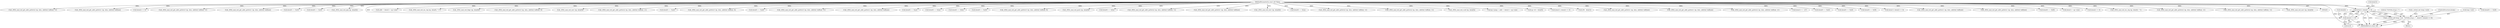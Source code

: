 digraph "0_radare2_bbb4af56003c1afdad67af0c4339267ca38b1017@array" {
"1001320" [label="(Call,data[1] | data[2] << 8)"];
"1000267" [label="(MethodParameterIn,const ut8 *data)"];
"1001324" [label="(Call,data[2] << 8)"];
"1001314" [label="(Call,r_strbuf_setf (&op->esil, \"0x%04x,[2],pc,=\", data[1] | data[2] << 8))"];
"1000711" [label="(Call,data[0] == 0x49)"];
"1000918" [label="(Call,_6502_anal_esil_get_addr_pattern2 (op, data, addrbuf, buffsize, 'x'))"];
"1000705" [label="(Call,_6502_anal_esil_get_addr_pattern1 (op, data, addrbuf, buffsize))"];
"1001288" [label="(Call,data[2] << 8)"];
"1001590" [label="(Call,_6502_anal_esil_get_addr_pattern3 (op, data, addrbuf, buffsize, 'x'))"];
"1001547" [label="(Call,_6502_anal_esil_get_addr_pattern1 (op, data, addrbuf, buffsize))"];
"1001108" [label="(Call,data[0] == 0xc0)"];
"1001018" [label="(Call,data[0] == 0xc9)"];
"1001315" [label="(Call,&op->esil)"];
"1001729" [label="(MethodReturn,static int)"];
"1000267" [label="(MethodParameterIn,const ut8 *data)"];
"1001655" [label="(Call,_6502_anal_esil_pop (op, data[0]))"];
"1001177" [label="(Call,addr + data[1] + op->size)"];
"1000973" [label="(Call,_6502_anal_esil_inc_reg (op, data[0], \"+\"))"];
"1000479" [label="(Call,_6502_anal_esil_flags (op, data[0]))"];
"1000492" [label="(Call,_6502_anal_esil_get_addr_pattern3 (op, data, addrbuf, buffsize, 0))"];
"1001697" [label="(Call,_6502_anal_esil_mov (op, data[0]))"];
"1001463" [label="(Call,_6502_anal_esil_get_addr_pattern2 (op, data, addrbuf, buffsize, 'y'))"];
"1001511" [label="(Call,data[0] == 0xa0)"];
"1001328" [label="(Literal,8)"];
"1001101" [label="(Call,_6502_anal_esil_get_addr_pattern3 (op, data, addrbuf, buffsize, 0))"];
"1001429" [label="(Call,data[0] == 0xa9)"];
"1000322" [label="(Block,)"];
"1001319" [label="(Literal,\"0x%04x,[2],pc,=\")"];
"1001504" [label="(Call,_6502_anal_esil_get_addr_pattern3 (op, data, addrbuf, buffsize, 'x'))"];
"1000570" [label="(Call,_6502_anal_esil_get_addr_pattern1 (op, data, addrbuf, buffsize))"];
"1001470" [label="(Call,data[0] == 0xa2)"];
"1000789" [label="(Call,data[0] == 0x4a)"];
"1000876" [label="(Call,data[0] == 0x6a)"];
"1000668" [label="(Call,data[0] == 0x29)"];
"1001056" [label="(Call,_6502_anal_esil_get_addr_pattern3 (op, data, addrbuf, buffsize, 0))"];
"1001626" [label="(Call,_6502_anal_esil_push (op, data[0]))"];
"1000746" [label="(Call,data[0] == 0x0a)"];
"1000944" [label="(Call,_6502_anal_esil_get_addr_pattern2 (op, data, addrbuf, buffsize, 'x'))"];
"1001423" [label="(Call,_6502_anal_esil_get_addr_pattern1 (op, data, addrbuf, buffsize))"];
"1001675" [label="(Call,_6502_anal_esil_mov (op, data[0]))"];
"1001324" [label="(Call,data[2] << 8)"];
"1000833" [label="(Call,data[0] == 0x2a)"];
"1000847" [label="(Call,_6502_anal_esil_get_addr_pattern2 (op, data, addrbuf, buffsize, 'x'))"];
"1000890" [label="(Call,_6502_anal_esil_get_addr_pattern2 (op, data, addrbuf, buffsize, 'x'))"];
"1001219" [label="(Call,_6502_anal_esil_ccall (op, data[0]))"];
"1001173" [label="(Call,op->jump = addr + data[1] + op->size)"];
"1001320" [label="(Call,data[1] | data[2] << 8)"];
"1000306" [label="(Call,op->id = data[0])"];
"1001240" [label="(Call,data[1] | data[2] << 8)"];
"1000313" [label="(Call,r_strbuf_init (&op->esil))"];
"1001195" [label="(Call,256 - data[1])"];
"1000521" [label="(Call,_6502_anal_esil_get_addr_pattern1 (op, data, addrbuf, buffsize))"];
"1001321" [label="(Call,data[1])"];
"1000662" [label="(Call,_6502_anal_esil_get_addr_pattern1 (op, data, addrbuf, buffsize))"];
"1001568" [label="(Call,_6502_anal_esil_get_addr_pattern2 (op, data, addrbuf, buffsize, 'y'))"];
"1001167" [label="(Call,data[1] <= 127)"];
"1001063" [label="(Call,data[0] == 0xe0)"];
"1001329" [label="(ControlStructure,break;)"];
"1000576" [label="(Call,data[0] == 0xe9)"];
"1000625" [label="(Call,data[0] == 0x09)"];
"1001284" [label="(Call,data[1] | data[2] << 8)"];
"1001325" [label="(Call,data[2])"];
"1001012" [label="(Call,_6502_anal_esil_get_addr_pattern1 (op, data, addrbuf, buffsize))"];
"1000619" [label="(Call,_6502_anal_esil_get_addr_pattern1 (op, data, addrbuf, buffsize))"];
"1000527" [label="(Call,data[0] == 0x69)"];
"1001314" [label="(Call,r_strbuf_setf (&op->esil, \"0x%04x,[2],pc,=\", data[1] | data[2] << 8))"];
"1001179" [label="(Call,data[1] + op->size)"];
"1001244" [label="(Call,data[2] << 8)"];
"1000992" [label="(Call,_6502_anal_esil_inc_reg (op, data[0], \"-\"))"];
"1000760" [label="(Call,_6502_anal_esil_get_addr_pattern2 (op, data, addrbuf, buffsize, 'x'))"];
"1000803" [label="(Call,_6502_anal_esil_get_addr_pattern2 (op, data, addrbuf, buffsize, 'x'))"];
"1001719" [label="(Call,_6502_anal_esil_mov (op, data[0]))"];
"1001320" -> "1001314"  [label="AST: "];
"1001320" -> "1001324"  [label="CFG: "];
"1001321" -> "1001320"  [label="AST: "];
"1001324" -> "1001320"  [label="AST: "];
"1001314" -> "1001320"  [label="CFG: "];
"1001320" -> "1001729"  [label="DDG: "];
"1001320" -> "1001729"  [label="DDG: "];
"1001320" -> "1001314"  [label="DDG: "];
"1001320" -> "1001314"  [label="DDG: "];
"1000267" -> "1001320"  [label="DDG: "];
"1001324" -> "1001320"  [label="DDG: "];
"1001324" -> "1001320"  [label="DDG: "];
"1000267" -> "1000263"  [label="AST: "];
"1000267" -> "1001729"  [label="DDG: "];
"1000267" -> "1000306"  [label="DDG: "];
"1000267" -> "1000479"  [label="DDG: "];
"1000267" -> "1000492"  [label="DDG: "];
"1000267" -> "1000521"  [label="DDG: "];
"1000267" -> "1000527"  [label="DDG: "];
"1000267" -> "1000570"  [label="DDG: "];
"1000267" -> "1000576"  [label="DDG: "];
"1000267" -> "1000619"  [label="DDG: "];
"1000267" -> "1000625"  [label="DDG: "];
"1000267" -> "1000662"  [label="DDG: "];
"1000267" -> "1000668"  [label="DDG: "];
"1000267" -> "1000705"  [label="DDG: "];
"1000267" -> "1000711"  [label="DDG: "];
"1000267" -> "1000746"  [label="DDG: "];
"1000267" -> "1000760"  [label="DDG: "];
"1000267" -> "1000789"  [label="DDG: "];
"1000267" -> "1000803"  [label="DDG: "];
"1000267" -> "1000833"  [label="DDG: "];
"1000267" -> "1000847"  [label="DDG: "];
"1000267" -> "1000876"  [label="DDG: "];
"1000267" -> "1000890"  [label="DDG: "];
"1000267" -> "1000918"  [label="DDG: "];
"1000267" -> "1000944"  [label="DDG: "];
"1000267" -> "1000973"  [label="DDG: "];
"1000267" -> "1000992"  [label="DDG: "];
"1000267" -> "1001012"  [label="DDG: "];
"1000267" -> "1001018"  [label="DDG: "];
"1000267" -> "1001056"  [label="DDG: "];
"1000267" -> "1001063"  [label="DDG: "];
"1000267" -> "1001101"  [label="DDG: "];
"1000267" -> "1001108"  [label="DDG: "];
"1000267" -> "1001167"  [label="DDG: "];
"1000267" -> "1001173"  [label="DDG: "];
"1000267" -> "1001177"  [label="DDG: "];
"1000267" -> "1001179"  [label="DDG: "];
"1000267" -> "1001195"  [label="DDG: "];
"1000267" -> "1001219"  [label="DDG: "];
"1000267" -> "1001240"  [label="DDG: "];
"1000267" -> "1001244"  [label="DDG: "];
"1000267" -> "1001284"  [label="DDG: "];
"1000267" -> "1001288"  [label="DDG: "];
"1000267" -> "1001324"  [label="DDG: "];
"1000267" -> "1001423"  [label="DDG: "];
"1000267" -> "1001429"  [label="DDG: "];
"1000267" -> "1001463"  [label="DDG: "];
"1000267" -> "1001470"  [label="DDG: "];
"1000267" -> "1001504"  [label="DDG: "];
"1000267" -> "1001511"  [label="DDG: "];
"1000267" -> "1001547"  [label="DDG: "];
"1000267" -> "1001568"  [label="DDG: "];
"1000267" -> "1001590"  [label="DDG: "];
"1000267" -> "1001626"  [label="DDG: "];
"1000267" -> "1001655"  [label="DDG: "];
"1000267" -> "1001675"  [label="DDG: "];
"1000267" -> "1001697"  [label="DDG: "];
"1000267" -> "1001719"  [label="DDG: "];
"1001324" -> "1001328"  [label="CFG: "];
"1001325" -> "1001324"  [label="AST: "];
"1001328" -> "1001324"  [label="AST: "];
"1001324" -> "1001729"  [label="DDG: "];
"1001314" -> "1000322"  [label="AST: "];
"1001315" -> "1001314"  [label="AST: "];
"1001319" -> "1001314"  [label="AST: "];
"1001329" -> "1001314"  [label="CFG: "];
"1001314" -> "1001729"  [label="DDG: "];
"1001314" -> "1001729"  [label="DDG: "];
"1001314" -> "1001729"  [label="DDG: "];
"1000313" -> "1001314"  [label="DDG: "];
}
